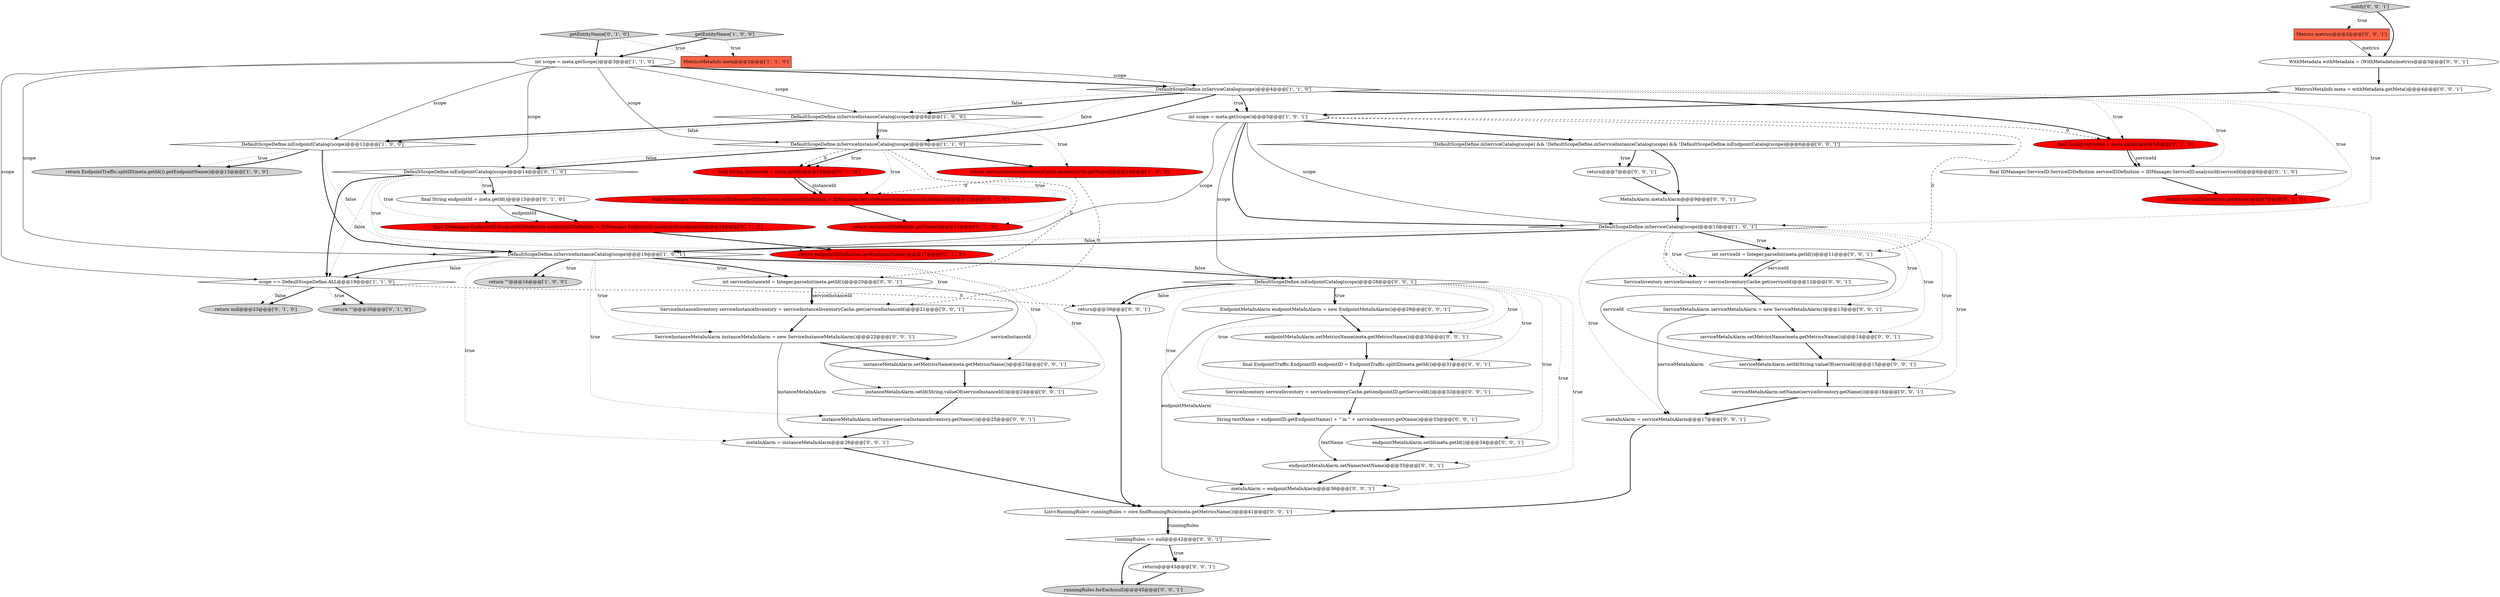digraph {
38 [style = filled, label = "instanceMetaInAlarm.setId(String.valueOf(serviceInstanceId))@@@24@@@['0', '0', '1']", fillcolor = white, shape = ellipse image = "AAA0AAABBB3BBB"];
59 [style = filled, label = "instanceMetaInAlarm.setName(serviceInstanceInventory.getName())@@@25@@@['0', '0', '1']", fillcolor = white, shape = ellipse image = "AAA0AAABBB3BBB"];
49 [style = filled, label = "List<RunningRule> runningRules = core.findRunningRule(meta.getMetricsName())@@@41@@@['0', '0', '1']", fillcolor = white, shape = ellipse image = "AAA0AAABBB3BBB"];
10 [style = filled, label = "getEntityName['1', '0', '0']", fillcolor = lightgray, shape = diamond image = "AAA0AAABBB1BBB"];
18 [style = filled, label = "return null@@@23@@@['0', '1', '0']", fillcolor = lightgray, shape = ellipse image = "AAA0AAABBB2BBB"];
0 [style = filled, label = "return EndpointTraffic.splitID(meta.getId()).getEndpointName()@@@13@@@['1', '0', '0']", fillcolor = lightgray, shape = ellipse image = "AAA0AAABBB1BBB"];
55 [style = filled, label = "MetricsMetaInfo meta = withMetadata.getMeta()@@@4@@@['0', '0', '1']", fillcolor = white, shape = ellipse image = "AAA0AAABBB3BBB"];
8 [style = filled, label = "DefaultScopeDefine.inServiceCatalog(scope)@@@10@@@['1', '0', '1']", fillcolor = white, shape = diamond image = "AAA0AAABBB1BBB"];
7 [style = filled, label = "int scope = meta.getScope()@@@5@@@['1', '0', '1']", fillcolor = white, shape = ellipse image = "AAA0AAABBB1BBB"];
54 [style = filled, label = "serviceMetaInAlarm.setId(String.valueOf(serviceId))@@@15@@@['0', '0', '1']", fillcolor = white, shape = ellipse image = "AAA0AAABBB3BBB"];
35 [style = filled, label = "return@@@39@@@['0', '0', '1']", fillcolor = white, shape = ellipse image = "AAA0AAABBB3BBB"];
51 [style = filled, label = "runningRules == null@@@42@@@['0', '0', '1']", fillcolor = white, shape = diamond image = "AAA0AAABBB3BBB"];
24 [style = filled, label = "return \"\"@@@20@@@['0', '1', '0']", fillcolor = lightgray, shape = ellipse image = "AAA0AAABBB2BBB"];
28 [style = filled, label = "metaInAlarm = instanceMetaInAlarm@@@26@@@['0', '0', '1']", fillcolor = white, shape = ellipse image = "AAA0AAABBB3BBB"];
56 [style = filled, label = "return@@@7@@@['0', '0', '1']", fillcolor = white, shape = ellipse image = "AAA0AAABBB3BBB"];
12 [style = filled, label = "scope == DefaultScopeDefine.ALL@@@19@@@['1', '1', '0']", fillcolor = white, shape = diamond image = "AAA0AAABBB1BBB"];
44 [style = filled, label = "ServiceInstanceInventory serviceInstanceInventory = serviceInstanceInventoryCache.get(serviceInstanceId)@@@21@@@['0', '0', '1']", fillcolor = white, shape = ellipse image = "AAA0AAABBB3BBB"];
57 [style = filled, label = "ServiceInventory serviceInventory = serviceInventoryCache.get(serviceId)@@@12@@@['0', '0', '1']", fillcolor = white, shape = ellipse image = "AAA0AAABBB3BBB"];
60 [style = filled, label = "endpointMetaInAlarm.setName(textName)@@@35@@@['0', '0', '1']", fillcolor = white, shape = ellipse image = "AAA0AAABBB3BBB"];
61 [style = filled, label = "runningRules.forEach(null)@@@45@@@['0', '0', '1']", fillcolor = lightgray, shape = ellipse image = "AAA0AAABBB3BBB"];
6 [style = filled, label = "int scope = meta.getScope()@@@3@@@['1', '1', '0']", fillcolor = white, shape = ellipse image = "AAA0AAABBB1BBB"];
42 [style = filled, label = "metaInAlarm = endpointMetaInAlarm@@@36@@@['0', '0', '1']", fillcolor = white, shape = ellipse image = "AAA0AAABBB3BBB"];
40 [style = filled, label = "instanceMetaInAlarm.setMetricsName(meta.getMetricsName())@@@23@@@['0', '0', '1']", fillcolor = white, shape = ellipse image = "AAA0AAABBB3BBB"];
9 [style = filled, label = "DefaultScopeDefine.inServiceInstanceCatalog(scope)@@@9@@@['1', '1', '0']", fillcolor = white, shape = diamond image = "AAA0AAABBB1BBB"];
45 [style = filled, label = "ServiceInventory serviceInventory = serviceInventoryCache.get(endpointID.getServiceId())@@@32@@@['0', '0', '1']", fillcolor = white, shape = ellipse image = "AAA0AAABBB3BBB"];
53 [style = filled, label = "int serviceInstanceId = Integer.parseInt(meta.getId())@@@20@@@['0', '0', '1']", fillcolor = white, shape = ellipse image = "AAA0AAABBB3BBB"];
39 [style = filled, label = "ServiceInstanceMetaInAlarm instanceMetaInAlarm = new ServiceInstanceMetaInAlarm()@@@22@@@['0', '0', '1']", fillcolor = white, shape = ellipse image = "AAA0AAABBB3BBB"];
27 [style = filled, label = "!DefaultScopeDefine.inServiceCatalog(scope) && !DefaultScopeDefine.inServiceInstanceCatalog(scope) && !DefaultScopeDefine.inEndpointCatalog(scope)@@@6@@@['0', '0', '1']", fillcolor = white, shape = diamond image = "AAA0AAABBB3BBB"];
33 [style = filled, label = "metaInAlarm = serviceMetaInAlarm@@@17@@@['0', '0', '1']", fillcolor = white, shape = ellipse image = "AAA0AAABBB3BBB"];
32 [style = filled, label = "DefaultScopeDefine.inEndpointCatalog(scope)@@@28@@@['0', '0', '1']", fillcolor = white, shape = diamond image = "AAA0AAABBB3BBB"];
13 [style = filled, label = "DefaultScopeDefine.inServiceInstanceCatalog(scope)@@@19@@@['1', '0', '1']", fillcolor = white, shape = diamond image = "AAA0AAABBB1BBB"];
20 [style = filled, label = "return serviceIDDefinition.getName()@@@7@@@['0', '1', '0']", fillcolor = red, shape = ellipse image = "AAA1AAABBB2BBB"];
3 [style = filled, label = "return serviceInstanceInventoryCache.get(entityId).getName()@@@10@@@['1', '0', '0']", fillcolor = red, shape = ellipse image = "AAA1AAABBB1BBB"];
36 [style = filled, label = "final EndpointTraffic.EndpointID endpointID = EndpointTraffic.splitID(meta.getId())@@@31@@@['0', '0', '1']", fillcolor = white, shape = ellipse image = "AAA0AAABBB3BBB"];
48 [style = filled, label = "String textName = endpointID.getEndpointName() + \" in \" + serviceInventory.getName()@@@33@@@['0', '0', '1']", fillcolor = white, shape = ellipse image = "AAA0AAABBB3BBB"];
21 [style = filled, label = "final IDManager.ServiceInstanceID.InstanceIDDefinition instanceIDDefinition = IDManager.ServiceInstanceID.analysisId(instanceId)@@@11@@@['0', '1', '0']", fillcolor = red, shape = ellipse image = "AAA1AAABBB2BBB"];
30 [style = filled, label = "notify['0', '0', '1']", fillcolor = lightgray, shape = diamond image = "AAA0AAABBB3BBB"];
37 [style = filled, label = "serviceMetaInAlarm.setName(serviceInventory.getName())@@@16@@@['0', '0', '1']", fillcolor = white, shape = ellipse image = "AAA0AAABBB3BBB"];
52 [style = filled, label = "EndpointMetaInAlarm endpointMetaInAlarm = new EndpointMetaInAlarm()@@@29@@@['0', '0', '1']", fillcolor = white, shape = ellipse image = "AAA0AAABBB3BBB"];
2 [style = filled, label = "DefaultScopeDefine.inServiceCatalog(scope)@@@4@@@['1', '1', '0']", fillcolor = white, shape = diamond image = "AAA0AAABBB1BBB"];
58 [style = filled, label = "return@@@43@@@['0', '0', '1']", fillcolor = white, shape = ellipse image = "AAA0AAABBB3BBB"];
50 [style = filled, label = "serviceMetaInAlarm.setMetricsName(meta.getMetricsName())@@@14@@@['0', '0', '1']", fillcolor = white, shape = ellipse image = "AAA0AAABBB3BBB"];
5 [style = filled, label = "MetricsMetaInfo meta@@@2@@@['1', '1', '0']", fillcolor = tomato, shape = box image = "AAA0AAABBB1BBB"];
14 [style = filled, label = "return instanceIDDefinition.getName()@@@12@@@['0', '1', '0']", fillcolor = red, shape = ellipse image = "AAA1AAABBB2BBB"];
4 [style = filled, label = "DefaultScopeDefine.inEndpointCatalog(scope)@@@12@@@['1', '0', '0']", fillcolor = white, shape = diamond image = "AAA0AAABBB1BBB"];
31 [style = filled, label = "MetaInAlarm metaInAlarm@@@9@@@['0', '0', '1']", fillcolor = white, shape = ellipse image = "AAA0AAABBB3BBB"];
17 [style = filled, label = "final String instanceId = meta.getId()@@@10@@@['0', '1', '0']", fillcolor = red, shape = ellipse image = "AAA1AAABBB2BBB"];
34 [style = filled, label = "endpointMetaInAlarm.setId(meta.getId())@@@34@@@['0', '0', '1']", fillcolor = white, shape = ellipse image = "AAA0AAABBB3BBB"];
11 [style = filled, label = "DefaultScopeDefine.inServiceInstanceCatalog(scope)@@@8@@@['1', '0', '0']", fillcolor = white, shape = diamond image = "AAA0AAABBB1BBB"];
19 [style = filled, label = "final String serviceId = meta.getId()@@@5@@@['0', '1', '0']", fillcolor = red, shape = ellipse image = "AAA1AAABBB2BBB"];
1 [style = filled, label = "return \"\"@@@16@@@['1', '0', '0']", fillcolor = lightgray, shape = ellipse image = "AAA0AAABBB1BBB"];
22 [style = filled, label = "final IDManager.ServiceID.ServiceIDDefinition serviceIDDefinition = IDManager.ServiceID.analysisId(serviceId)@@@6@@@['0', '1', '0']", fillcolor = white, shape = ellipse image = "AAA0AAABBB2BBB"];
46 [style = filled, label = "Metrics metrics@@@2@@@['0', '0', '1']", fillcolor = tomato, shape = box image = "AAA0AAABBB3BBB"];
25 [style = filled, label = "final IDManager.EndpointID.EndpointIDDefinition endpointIDDefinition = IDManager.EndpointID.analysisId(endpointId)@@@16@@@['0', '1', '0']", fillcolor = red, shape = ellipse image = "AAA1AAABBB2BBB"];
23 [style = filled, label = "final String endpointId = meta.getId()@@@15@@@['0', '1', '0']", fillcolor = white, shape = ellipse image = "AAA0AAABBB2BBB"];
16 [style = filled, label = "getEntityName['0', '1', '0']", fillcolor = lightgray, shape = diamond image = "AAA0AAABBB2BBB"];
47 [style = filled, label = "endpointMetaInAlarm.setMetricsName(meta.getMetricsName())@@@30@@@['0', '0', '1']", fillcolor = white, shape = ellipse image = "AAA0AAABBB3BBB"];
15 [style = filled, label = "return endpointIDDefinition.getEndpointName()@@@17@@@['0', '1', '0']", fillcolor = red, shape = ellipse image = "AAA1AAABBB2BBB"];
41 [style = filled, label = "int serviceId = Integer.parseInt(meta.getId())@@@11@@@['0', '0', '1']", fillcolor = white, shape = ellipse image = "AAA0AAABBB3BBB"];
29 [style = filled, label = "ServiceMetaInAlarm serviceMetaInAlarm = new ServiceMetaInAlarm()@@@13@@@['0', '0', '1']", fillcolor = white, shape = ellipse image = "AAA0AAABBB3BBB"];
26 [style = filled, label = "DefaultScopeDefine.inEndpointCatalog(scope)@@@14@@@['0', '1', '0']", fillcolor = white, shape = diamond image = "AAA0AAABBB2BBB"];
43 [style = filled, label = "WithMetadata withMetadata = (WithMetadata)metrics@@@3@@@['0', '0', '1']", fillcolor = white, shape = ellipse image = "AAA0AAABBB3BBB"];
32->35 [style = bold, label=""];
13->28 [style = dotted, label="true"];
12->35 [style = dashed, label="0"];
43->55 [style = bold, label=""];
2->22 [style = dotted, label="true"];
32->52 [style = bold, label=""];
53->38 [style = solid, label="serviceInstanceId"];
57->29 [style = bold, label=""];
41->54 [style = solid, label="serviceId"];
17->21 [style = solid, label="instanceId"];
53->44 [style = bold, label=""];
49->51 [style = bold, label=""];
32->45 [style = dotted, label="true"];
51->58 [style = dotted, label="true"];
40->38 [style = bold, label=""];
7->8 [style = bold, label=""];
11->9 [style = bold, label=""];
45->48 [style = bold, label=""];
13->1 [style = bold, label=""];
8->37 [style = dotted, label="true"];
2->9 [style = dotted, label="false"];
6->2 [style = solid, label="scope"];
6->11 [style = solid, label="scope"];
9->26 [style = bold, label=""];
26->12 [style = bold, label=""];
52->47 [style = bold, label=""];
32->42 [style = dotted, label="true"];
51->61 [style = bold, label=""];
29->33 [style = solid, label="serviceMetaInAlarm"];
54->37 [style = bold, label=""];
30->46 [style = dotted, label="true"];
12->18 [style = bold, label=""];
16->5 [style = dotted, label="true"];
25->15 [style = bold, label=""];
9->26 [style = dotted, label="false"];
2->11 [style = dotted, label="false"];
7->8 [style = solid, label="scope"];
37->33 [style = bold, label=""];
50->54 [style = bold, label=""];
48->34 [style = bold, label=""];
17->21 [style = bold, label=""];
2->8 [style = dotted, label="true"];
13->44 [style = dotted, label="true"];
13->39 [style = dotted, label="true"];
2->20 [style = dotted, label="true"];
23->25 [style = bold, label=""];
13->59 [style = dotted, label="true"];
13->32 [style = bold, label=""];
52->42 [style = solid, label="endpointMetaInAlarm"];
3->21 [style = dashed, label="0"];
32->60 [style = dotted, label="true"];
16->6 [style = bold, label=""];
8->13 [style = dotted, label="false"];
4->0 [style = dotted, label="true"];
6->26 [style = solid, label="scope"];
27->31 [style = bold, label=""];
9->17 [style = bold, label=""];
26->23 [style = dotted, label="true"];
2->9 [style = bold, label=""];
32->36 [style = dotted, label="true"];
51->58 [style = bold, label=""];
9->21 [style = dotted, label="true"];
23->25 [style = solid, label="endpointId"];
6->12 [style = solid, label="scope"];
13->32 [style = dotted, label="false"];
4->13 [style = dotted, label="false"];
19->22 [style = solid, label="serviceId"];
27->56 [style = bold, label=""];
4->0 [style = bold, label=""];
6->2 [style = bold, label=""];
8->50 [style = dotted, label="true"];
13->12 [style = bold, label=""];
48->60 [style = solid, label="textName"];
22->20 [style = bold, label=""];
8->33 [style = dotted, label="true"];
6->13 [style = solid, label="scope"];
55->7 [style = bold, label=""];
32->47 [style = dotted, label="true"];
8->54 [style = dotted, label="true"];
8->29 [style = dotted, label="true"];
59->28 [style = bold, label=""];
13->40 [style = dotted, label="true"];
19->22 [style = bold, label=""];
8->57 [style = dotted, label="true"];
47->36 [style = bold, label=""];
2->19 [style = dotted, label="true"];
38->59 [style = bold, label=""];
6->9 [style = solid, label="scope"];
58->61 [style = bold, label=""];
8->41 [style = bold, label=""];
32->34 [style = dotted, label="true"];
56->31 [style = bold, label=""];
53->44 [style = solid, label="serviceInstanceId"];
30->43 [style = bold, label=""];
11->4 [style = bold, label=""];
4->13 [style = bold, label=""];
28->49 [style = bold, label=""];
8->57 [style = dashed, label="0"];
13->53 [style = dotted, label="true"];
35->49 [style = bold, label=""];
11->9 [style = dotted, label="true"];
13->38 [style = dotted, label="true"];
12->24 [style = bold, label=""];
8->41 [style = dotted, label="true"];
10->6 [style = bold, label=""];
27->56 [style = dotted, label="true"];
41->57 [style = solid, label="serviceId"];
49->51 [style = solid, label="runningRules"];
29->50 [style = bold, label=""];
39->40 [style = bold, label=""];
13->12 [style = dotted, label="false"];
12->24 [style = dotted, label="true"];
26->15 [style = dotted, label="true"];
46->43 [style = solid, label="metrics"];
7->32 [style = solid, label="scope"];
9->3 [style = bold, label=""];
7->41 [style = dashed, label="0"];
32->52 [style = dotted, label="true"];
33->49 [style = bold, label=""];
39->28 [style = solid, label="instanceMetaInAlarm"];
60->42 [style = bold, label=""];
11->3 [style = dotted, label="true"];
31->8 [style = bold, label=""];
2->11 [style = bold, label=""];
8->13 [style = bold, label=""];
12->18 [style = dotted, label="false"];
21->14 [style = bold, label=""];
2->19 [style = bold, label=""];
13->53 [style = bold, label=""];
26->25 [style = dotted, label="true"];
7->13 [style = solid, label="scope"];
9->17 [style = dotted, label="true"];
3->44 [style = dashed, label="0"];
44->39 [style = bold, label=""];
10->5 [style = dotted, label="true"];
32->35 [style = dotted, label="false"];
41->57 [style = bold, label=""];
6->4 [style = solid, label="scope"];
9->14 [style = dotted, label="true"];
11->4 [style = dotted, label="false"];
13->1 [style = dotted, label="true"];
34->60 [style = bold, label=""];
32->48 [style = dotted, label="true"];
26->12 [style = dotted, label="false"];
7->19 [style = dashed, label="0"];
2->7 [style = dotted, label="true"];
9->17 [style = dashed, label="0"];
26->23 [style = bold, label=""];
7->27 [style = bold, label=""];
42->49 [style = bold, label=""];
2->7 [style = bold, label=""];
36->45 [style = bold, label=""];
9->53 [style = dashed, label="0"];
}
